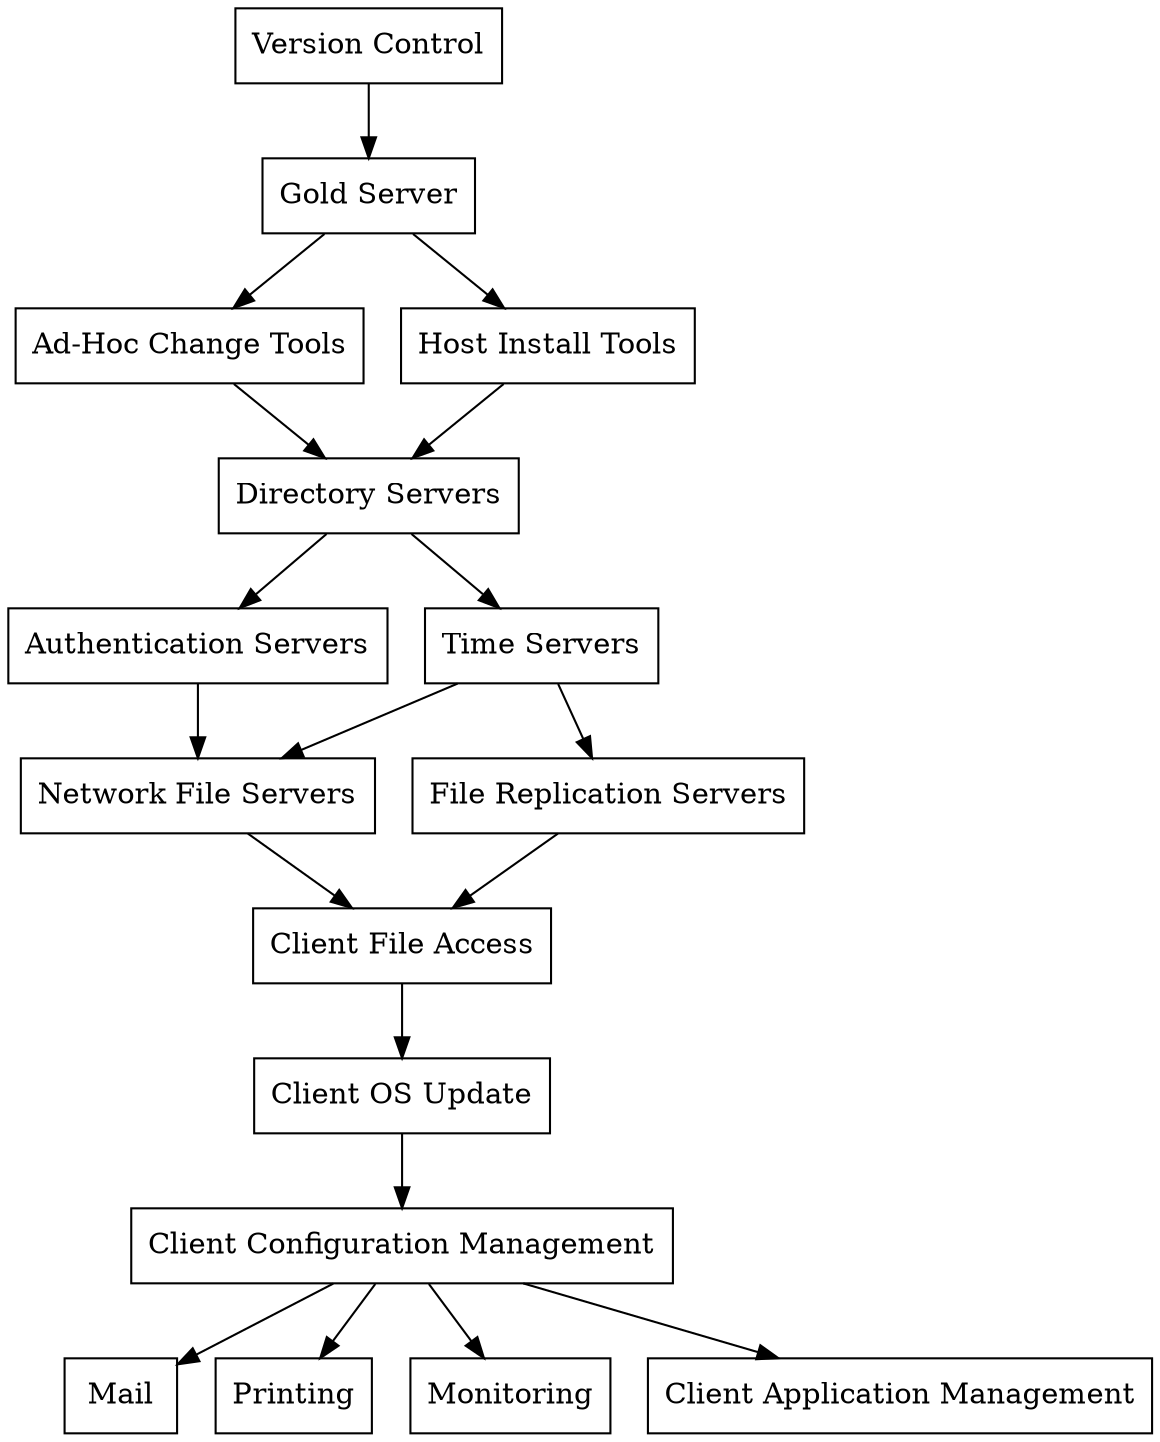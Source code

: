 digraph SecureInfrastructure {
	VC [shape=box,label="Version Control"];
	GS [shape=box,label="Gold Server"];
	AHCT [shape=box,label="Ad-Hoc Change Tools"];
	HIT [shape=box,label="Host Install Tools"];
	DIR [shape=box,label="Directory Servers"];
	AUTH [shape=box,label="Authentication Servers"];
	TIME [shape=box,label="Time Servers"];
	NFS [shape=box,label="Network File Servers"];
	FRS [shape=box,label="File Replication Servers"];
	CFA [shape=box,label="Client File Access"];
	COSU [shape=box,label="Client OS Update"];
	CCM [shape=box,label="Client Configuration Management"];
	MAIL [shape=box,label="Mail"];
	PRNT [shape=box,label="Printing"];
	MONT [shape=box,label="Monitoring"];
	CAM [ shape=box,label="Client Application Management"]; 

	VC -> GS;
	GS -> AHCT;
	GS -> HIT;
	AHCT -> DIR;
	HIT -> DIR;
	DIR -> AUTH;
	DIR -> TIME;
	AUTH -> NFS;
	TIME -> NFS;
	TIME -> FRS;
	NFS -> CFA;
	FRS -> CFA;
	CFA -> COSU;
	COSU -> CCM;
	CCM -> MAIL;
	CCM -> PRNT;
	CCM -> MONT;
	CCM -> CAM;

	subgraph "controlmachine" { label="Control Machine"; 
				VC;
				}
	
	subgraph "masterslave" { label="Master/Slave Servers"; 
				AHCT;
				HIT;
				DIR;
				AUTH;
				TIME;
				}
	
	subgraph "filerepl" { label="File Replication Servers";
				NFS;
				FRS;
				}

	subgraph "clients" { label="Clients";
				CFA;
				COSU;
				CCM;
				MAIL;
				PRNT;
				MONT;
				CAM;
				}
}
